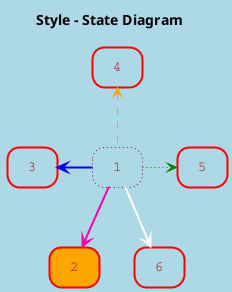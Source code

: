 @startuml Style_in_State

title Style - State Diagram

'Can be very useful for styling:
hide empty description

<style>
stateDiagram {
  BackgroundColor LightBlue
  LineColor Red
  FontName Courier
  FontColor Brown
  LineThickness 2
'you can set the default formatting for an unformatted arrow, as seen below
  arrow {
    FontSize 15
    LineColor white
  }
}
</style>

state 1 ##[dotted]purple
state 2 #orange
1 -[#FB00AA]-> 2
1 -left[#blue,bold]-> 3
1 -up[#orange,dashed]-> 4
1 -right[dotted,#green]-> 5
1 -down-> 6



@enduml